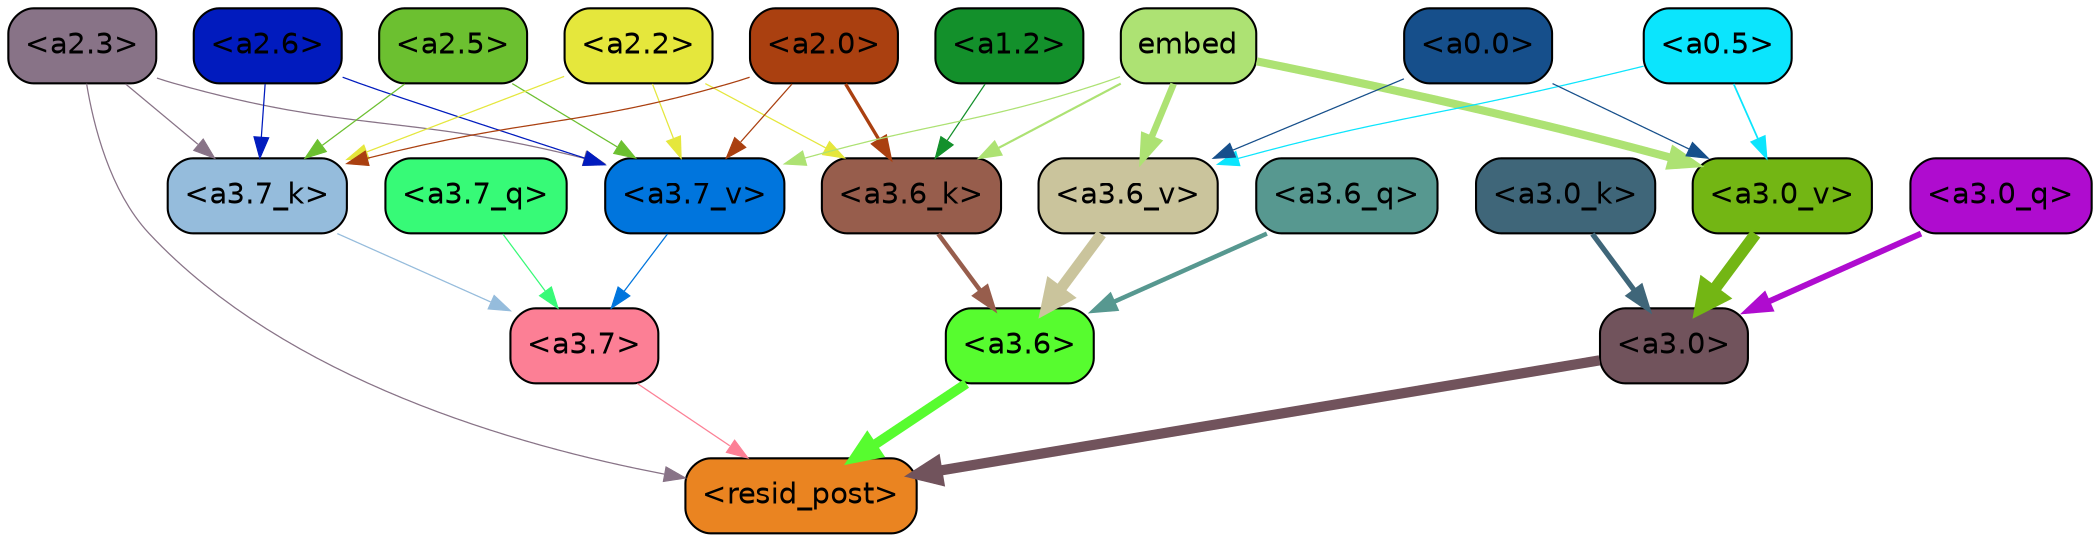 strict digraph "" {
	graph [bgcolor=transparent,
		layout=dot,
		overlap=false,
		splines=true
	];
	"<a3.7>"	[color=black,
		fillcolor="#fc7f95",
		fontname=Helvetica,
		shape=box,
		style="filled, rounded"];
	"<resid_post>"	[color=black,
		fillcolor="#ea8421",
		fontname=Helvetica,
		shape=box,
		style="filled, rounded"];
	"<a3.7>" -> "<resid_post>"	[color="#fc7f95",
		penwidth=0.6];
	"<a3.6>"	[color=black,
		fillcolor="#57fc2f",
		fontname=Helvetica,
		shape=box,
		style="filled, rounded"];
	"<a3.6>" -> "<resid_post>"	[color="#57fc2f",
		penwidth=4.751592040061951];
	"<a3.0>"	[color=black,
		fillcolor="#71535c",
		fontname=Helvetica,
		shape=box,
		style="filled, rounded"];
	"<a3.0>" -> "<resid_post>"	[color="#71535c",
		penwidth=4.904066681861877];
	"<a2.3>"	[color=black,
		fillcolor="#887387",
		fontname=Helvetica,
		shape=box,
		style="filled, rounded"];
	"<a2.3>" -> "<resid_post>"	[color="#887387",
		penwidth=0.6];
	"<a3.7_k>"	[color=black,
		fillcolor="#95bcdc",
		fontname=Helvetica,
		shape=box,
		style="filled, rounded"];
	"<a2.3>" -> "<a3.7_k>"	[color="#887387",
		penwidth=0.6];
	"<a3.7_v>"	[color=black,
		fillcolor="#0075dd",
		fontname=Helvetica,
		shape=box,
		style="filled, rounded"];
	"<a2.3>" -> "<a3.7_v>"	[color="#887387",
		penwidth=0.6];
	"<a3.7_q>"	[color=black,
		fillcolor="#37fa77",
		fontname=Helvetica,
		shape=box,
		style="filled, rounded"];
	"<a3.7_q>" -> "<a3.7>"	[color="#37fa77",
		penwidth=0.6];
	"<a3.6_q>"	[color=black,
		fillcolor="#579890",
		fontname=Helvetica,
		shape=box,
		style="filled, rounded"];
	"<a3.6_q>" -> "<a3.6>"	[color="#579890",
		penwidth=2.160832464694977];
	"<a3.0_q>"	[color=black,
		fillcolor="#af0ccf",
		fontname=Helvetica,
		shape=box,
		style="filled, rounded"];
	"<a3.0_q>" -> "<a3.0>"	[color="#af0ccf",
		penwidth=2.870753765106201];
	"<a3.7_k>" -> "<a3.7>"	[color="#95bcdc",
		penwidth=0.6];
	"<a3.6_k>"	[color=black,
		fillcolor="#975d4c",
		fontname=Helvetica,
		shape=box,
		style="filled, rounded"];
	"<a3.6_k>" -> "<a3.6>"	[color="#975d4c",
		penwidth=2.13908451795578];
	"<a3.0_k>"	[color=black,
		fillcolor="#3f6679",
		fontname=Helvetica,
		shape=box,
		style="filled, rounded"];
	"<a3.0_k>" -> "<a3.0>"	[color="#3f6679",
		penwidth=2.520303964614868];
	"<a3.7_v>" -> "<a3.7>"	[color="#0075dd",
		penwidth=0.6];
	"<a3.6_v>"	[color=black,
		fillcolor="#cac49c",
		fontname=Helvetica,
		shape=box,
		style="filled, rounded"];
	"<a3.6_v>" -> "<a3.6>"	[color="#cac49c",
		penwidth=5.297133803367615];
	"<a3.0_v>"	[color=black,
		fillcolor="#73b614",
		fontname=Helvetica,
		shape=box,
		style="filled, rounded"];
	"<a3.0_v>" -> "<a3.0>"	[color="#73b614",
		penwidth=5.680712580680847];
	"<a2.6>"	[color=black,
		fillcolor="#011bbe",
		fontname=Helvetica,
		shape=box,
		style="filled, rounded"];
	"<a2.6>" -> "<a3.7_k>"	[color="#011bbe",
		penwidth=0.6];
	"<a2.6>" -> "<a3.7_v>"	[color="#011bbe",
		penwidth=0.6];
	"<a2.5>"	[color=black,
		fillcolor="#6cc030",
		fontname=Helvetica,
		shape=box,
		style="filled, rounded"];
	"<a2.5>" -> "<a3.7_k>"	[color="#6cc030",
		penwidth=0.6];
	"<a2.5>" -> "<a3.7_v>"	[color="#6cc030",
		penwidth=0.6];
	"<a2.2>"	[color=black,
		fillcolor="#e5e73c",
		fontname=Helvetica,
		shape=box,
		style="filled, rounded"];
	"<a2.2>" -> "<a3.7_k>"	[color="#e5e73c",
		penwidth=0.6];
	"<a2.2>" -> "<a3.6_k>"	[color="#e5e73c",
		penwidth=0.6];
	"<a2.2>" -> "<a3.7_v>"	[color="#e5e73c",
		penwidth=0.6];
	"<a2.0>"	[color=black,
		fillcolor="#aa4010",
		fontname=Helvetica,
		shape=box,
		style="filled, rounded"];
	"<a2.0>" -> "<a3.7_k>"	[color="#aa4010",
		penwidth=0.6];
	"<a2.0>" -> "<a3.6_k>"	[color="#aa4010",
		penwidth=1.5897698998451233];
	"<a2.0>" -> "<a3.7_v>"	[color="#aa4010",
		penwidth=0.6];
	"<a1.2>"	[color=black,
		fillcolor="#13902b",
		fontname=Helvetica,
		shape=box,
		style="filled, rounded"];
	"<a1.2>" -> "<a3.6_k>"	[color="#13902b",
		penwidth=0.6];
	embed	[color=black,
		fillcolor="#ade273",
		fontname=Helvetica,
		shape=box,
		style="filled, rounded"];
	embed -> "<a3.6_k>"	[color="#ade273",
		penwidth=1.046662151813507];
	embed -> "<a3.7_v>"	[color="#ade273",
		penwidth=0.6];
	embed -> "<a3.6_v>"	[color="#ade273",
		penwidth=3.1840110421180725];
	embed -> "<a3.0_v>"	[color="#ade273",
		penwidth=3.9005755856633186];
	"<a0.5>"	[color=black,
		fillcolor="#0be5fd",
		fontname=Helvetica,
		shape=box,
		style="filled, rounded"];
	"<a0.5>" -> "<a3.6_v>"	[color="#0be5fd",
		penwidth=0.6];
	"<a0.5>" -> "<a3.0_v>"	[color="#0be5fd",
		penwidth=0.8493617177009583];
	"<a0.0>"	[color=black,
		fillcolor="#164f8b",
		fontname=Helvetica,
		shape=box,
		style="filled, rounded"];
	"<a0.0>" -> "<a3.6_v>"	[color="#164f8b",
		penwidth=0.6];
	"<a0.0>" -> "<a3.0_v>"	[color="#164f8b",
		penwidth=0.6];
}
